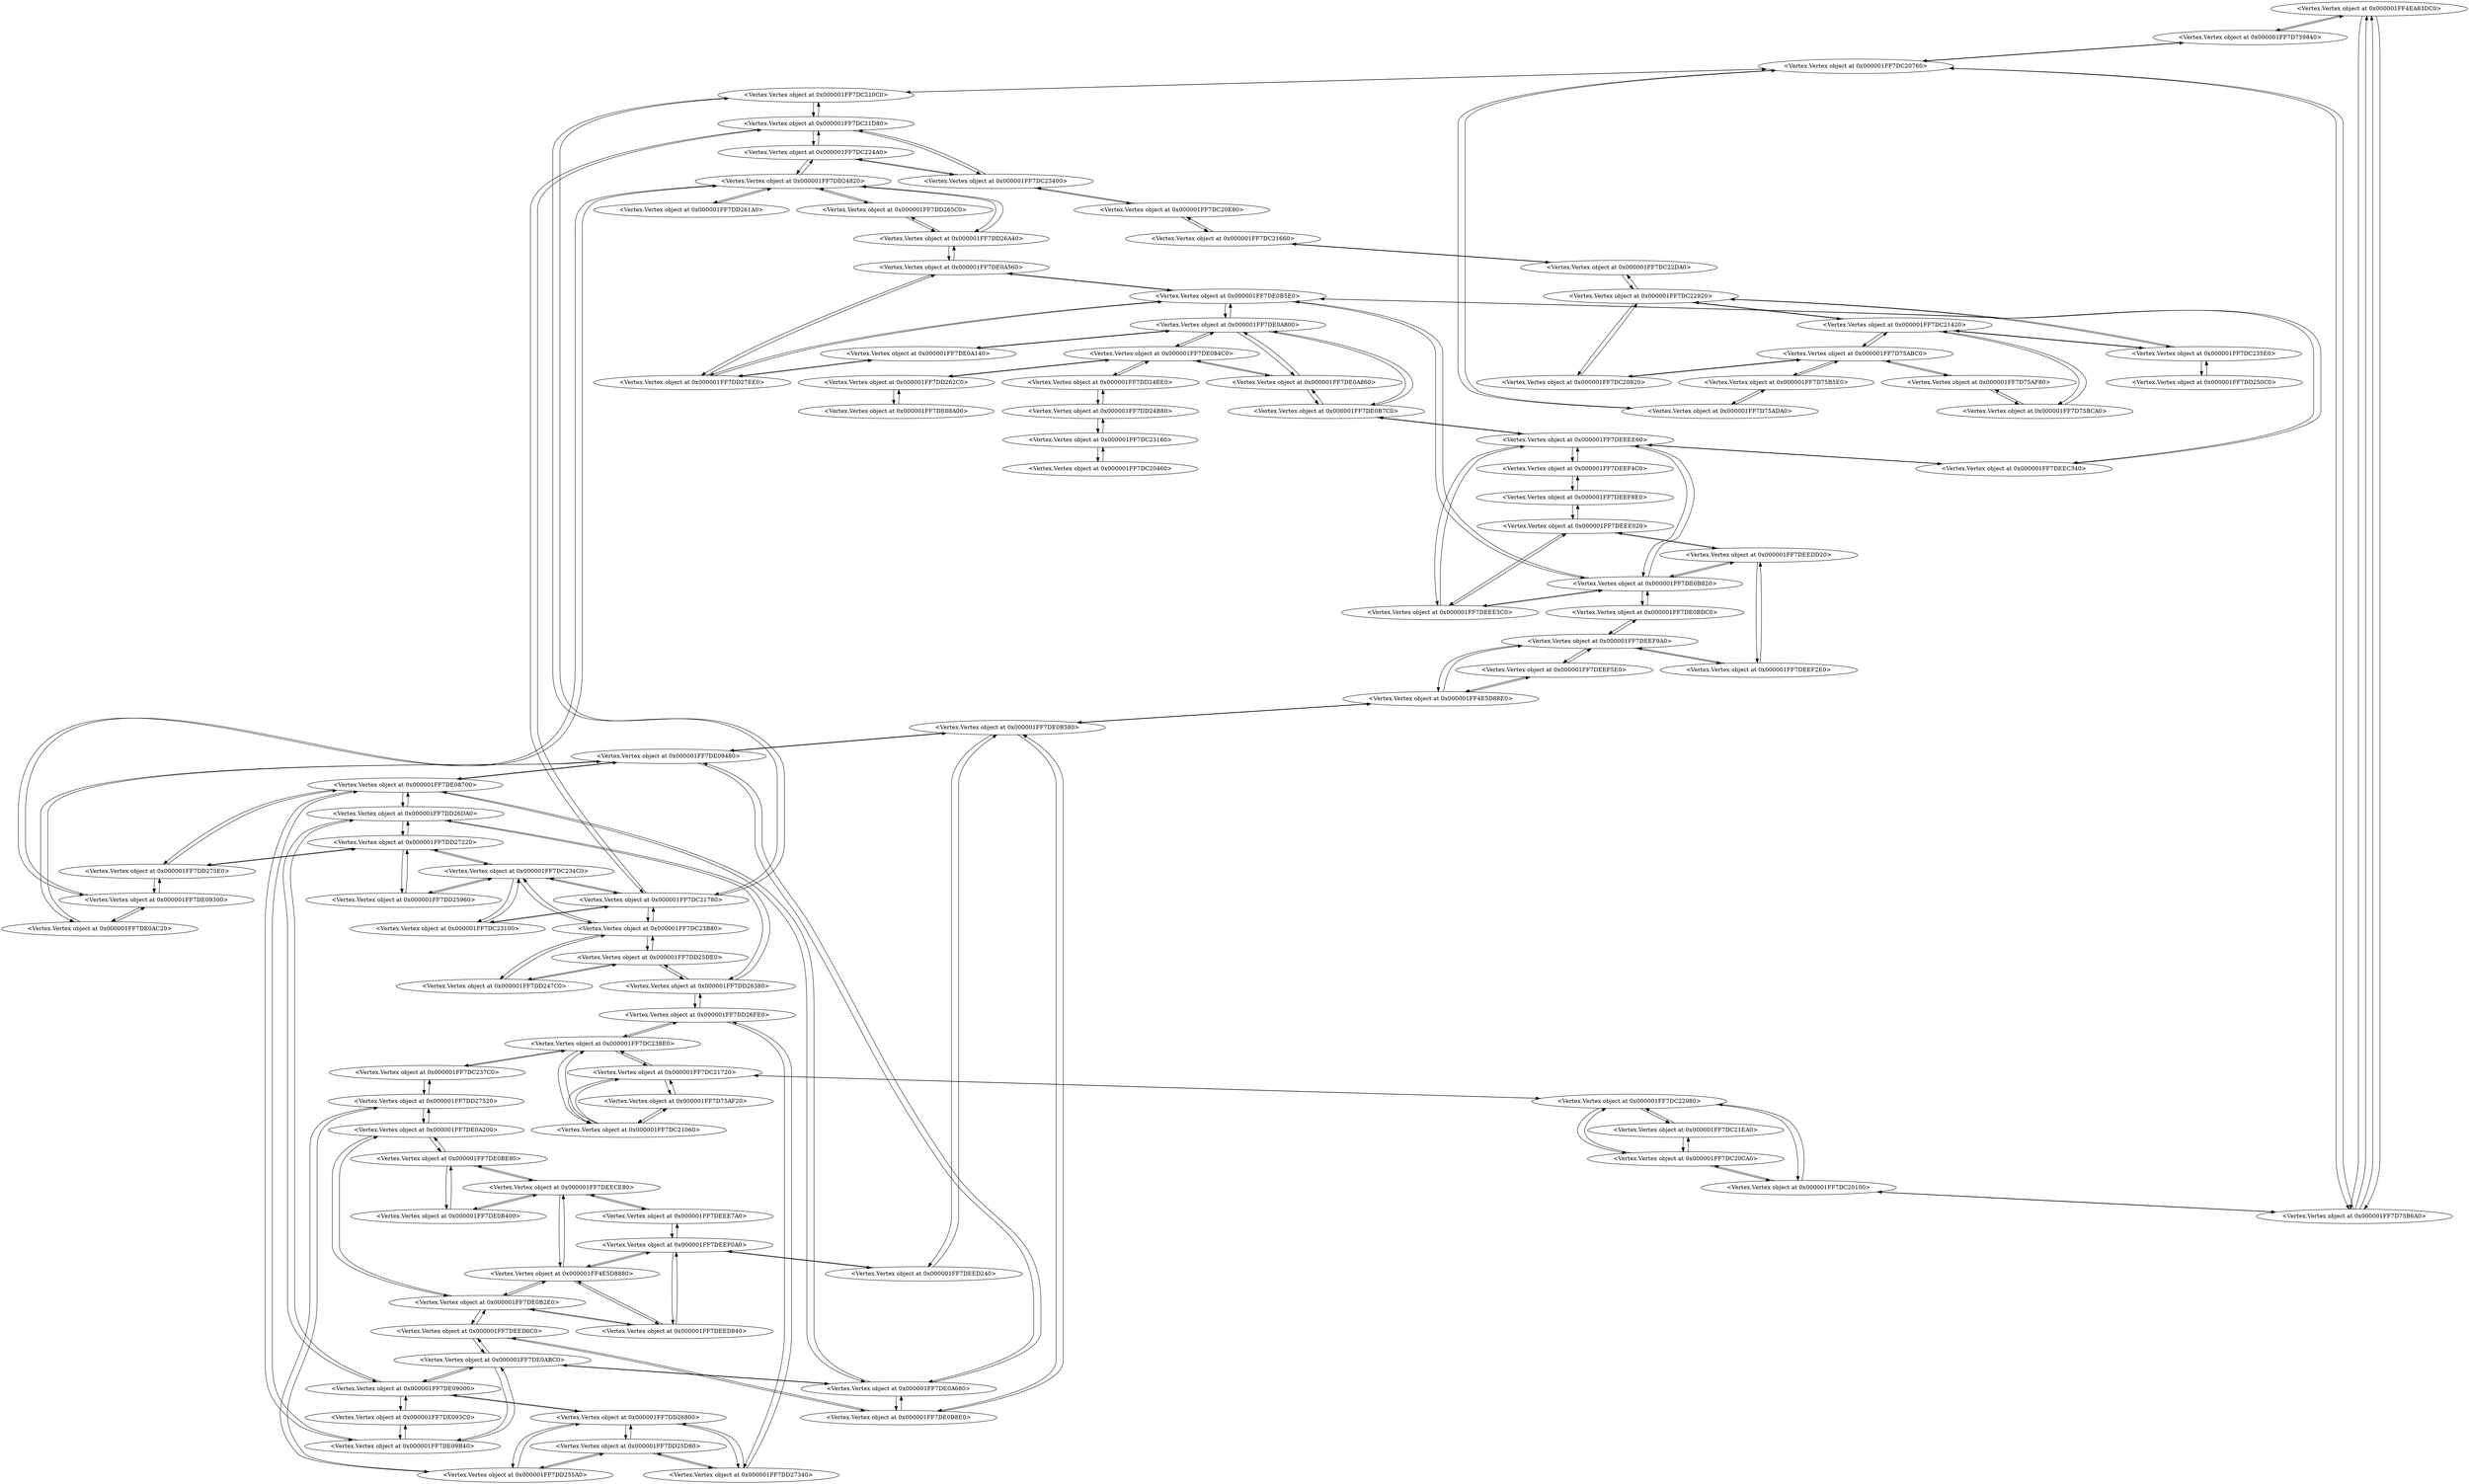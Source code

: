 
    digraph {
    "<Vertex.Vertex object at 0x000001FF4EA83DC0>" -> "<Vertex.Vertex object at 0x000001FF7D759840>"
"<Vertex.Vertex object at 0x000001FF7D75AF80>" -> "<Vertex.Vertex object at 0x000001FF7D75ABC0>"
"<Vertex.Vertex object at 0x000001FF7D75ABC0>" -> "<Vertex.Vertex object at 0x000001FF7D75B5E0>"
"<Vertex.Vertex object at 0x000001FF7D75ADA0>" -> "<Vertex.Vertex object at 0x000001FF7D75B5E0>"
"<Vertex.Vertex object at 0x000001FF7D75B6A0>" -> "<Vertex.Vertex object at 0x000001FF4EA83DC0>"
"<Vertex.Vertex object at 0x000001FF7D75B6A0>" -> "<Vertex.Vertex object at 0x000001FF4EA83DC0>"
"<Vertex.Vertex object at 0x000001FF7DC21420>" -> "<Vertex.Vertex object at 0x000001FF7D75ABC0>"
"<Vertex.Vertex object at 0x000001FF7D759840>" -> "<Vertex.Vertex object at 0x000001FF7DC20760>"
"<Vertex.Vertex object at 0x000001FF7D75AF80>" -> "<Vertex.Vertex object at 0x000001FF7D75BCA0>"
"<Vertex.Vertex object at 0x000001FF7D75ADA0>" -> "<Vertex.Vertex object at 0x000001FF7DC20760>"
"<Vertex.Vertex object at 0x000001FF7DC20820>" -> "<Vertex.Vertex object at 0x000001FF7D75ABC0>"
"<Vertex.Vertex object at 0x000001FF7D75AF20>" -> "<Vertex.Vertex object at 0x000001FF7DC21720>"
"<Vertex.Vertex object at 0x000001FF7D75AF20>" -> "<Vertex.Vertex object at 0x000001FF7DC21060>"
"<Vertex.Vertex object at 0x000001FF7D75B6A0>" -> "<Vertex.Vertex object at 0x000001FF7DC20760>"
"<Vertex.Vertex object at 0x000001FF7DC20100>" -> "<Vertex.Vertex object at 0x000001FF7D75B6A0>"
"<Vertex.Vertex object at 0x000001FF7DC20100>" -> "<Vertex.Vertex object at 0x000001FF7DC20CA0>"
"<Vertex.Vertex object at 0x000001FF7DC210C0>" -> "<Vertex.Vertex object at 0x000001FF7DC20760>"
"<Vertex.Vertex object at 0x000001FF7D75BCA0>" -> "<Vertex.Vertex object at 0x000001FF7DC21420>"
"<Vertex.Vertex object at 0x000001FF7DC20100>" -> "<Vertex.Vertex object at 0x000001FF7DC22980>"
"<Vertex.Vertex object at 0x000001FF7DC20460>" -> "<Vertex.Vertex object at 0x000001FF7DC23160>"
"<Vertex.Vertex object at 0x000001FF7DC22920>" -> "<Vertex.Vertex object at 0x000001FF7DC20820>"
"<Vertex.Vertex object at 0x000001FF7DC22980>" -> "<Vertex.Vertex object at 0x000001FF7DC20CA0>"
"<Vertex.Vertex object at 0x000001FF7DC20CA0>" -> "<Vertex.Vertex object at 0x000001FF7DC21EA0>"
"<Vertex.Vertex object at 0x000001FF7DC20E80>" -> "<Vertex.Vertex object at 0x000001FF7DC21660>"
"<Vertex.Vertex object at 0x000001FF7DC21780>" -> "<Vertex.Vertex object at 0x000001FF7DC210C0>"
"<Vertex.Vertex object at 0x000001FF7DC21720>" -> "<Vertex.Vertex object at 0x000001FF7DC21060>"
"<Vertex.Vertex object at 0x000001FF7DC21D80>" -> "<Vertex.Vertex object at 0x000001FF7DC210C0>"
"<Vertex.Vertex object at 0x000001FF7DC20E80>" -> "<Vertex.Vertex object at 0x000001FF7DC23400>"
"<Vertex.Vertex object at 0x000001FF7DC238E0>" -> "<Vertex.Vertex object at 0x000001FF7DC21060>"
"<Vertex.Vertex object at 0x000001FF7DC21D80>" -> "<Vertex.Vertex object at 0x000001FF7DC21780>"
"<Vertex.Vertex object at 0x000001FF7DC22980>" -> "<Vertex.Vertex object at 0x000001FF7DC21720>"
"<Vertex.Vertex object at 0x000001FF7DC21420>" -> "<Vertex.Vertex object at 0x000001FF7DC22920>"
"<Vertex.Vertex object at 0x000001FF7DC23B80>" -> "<Vertex.Vertex object at 0x000001FF7DC21780>"
"<Vertex.Vertex object at 0x000001FF7DC21420>" -> "<Vertex.Vertex object at 0x000001FF7DC235E0>"
"<Vertex.Vertex object at 0x000001FF7DC21780>" -> "<Vertex.Vertex object at 0x000001FF7DC234C0>"
"<Vertex.Vertex object at 0x000001FF7DC21D80>" -> "<Vertex.Vertex object at 0x000001FF7DC224A0>"
"<Vertex.Vertex object at 0x000001FF7DC22DA0>" -> "<Vertex.Vertex object at 0x000001FF7DC21660>"
"<Vertex.Vertex object at 0x000001FF7DC21720>" -> "<Vertex.Vertex object at 0x000001FF7DC238E0>"
"<Vertex.Vertex object at 0x000001FF7DC23100>" -> "<Vertex.Vertex object at 0x000001FF7DC21780>"
"<Vertex.Vertex object at 0x000001FF7DC22980>" -> "<Vertex.Vertex object at 0x000001FF7DC21EA0>"
"<Vertex.Vertex object at 0x000001FF7DC21D80>" -> "<Vertex.Vertex object at 0x000001FF7DC23400>"
"<Vertex.Vertex object at 0x000001FF7DC23400>" -> "<Vertex.Vertex object at 0x000001FF7DC224A0>"
"<Vertex.Vertex object at 0x000001FF7DC22DA0>" -> "<Vertex.Vertex object at 0x000001FF7DC22920>"
"<Vertex.Vertex object at 0x000001FF7DC224A0>" -> "<Vertex.Vertex object at 0x000001FF7DD24820>"
"<Vertex.Vertex object at 0x000001FF7DC22920>" -> "<Vertex.Vertex object at 0x000001FF7DC235E0>"
"<Vertex.Vertex object at 0x000001FF7DC23100>" -> "<Vertex.Vertex object at 0x000001FF7DC234C0>"
"<Vertex.Vertex object at 0x000001FF7DC23B80>" -> "<Vertex.Vertex object at 0x000001FF7DC234C0>"
"<Vertex.Vertex object at 0x000001FF7DD24B80>" -> "<Vertex.Vertex object at 0x000001FF7DC23160>"
"<Vertex.Vertex object at 0x000001FF7DD250C0>" -> "<Vertex.Vertex object at 0x000001FF7DC235E0>"
"<Vertex.Vertex object at 0x000001FF7DC237C0>" -> "<Vertex.Vertex object at 0x000001FF7DC238E0>"
"<Vertex.Vertex object at 0x000001FF7DC234C0>" -> "<Vertex.Vertex object at 0x000001FF7DD25960>"
"<Vertex.Vertex object at 0x000001FF7DD27220>" -> "<Vertex.Vertex object at 0x000001FF7DC234C0>"
"<Vertex.Vertex object at 0x000001FF7DC23B80>" -> "<Vertex.Vertex object at 0x000001FF7DD247C0>"
"<Vertex.Vertex object at 0x000001FF7DD27520>" -> "<Vertex.Vertex object at 0x000001FF7DC237C0>"
"<Vertex.Vertex object at 0x000001FF7DD26FE0>" -> "<Vertex.Vertex object at 0x000001FF7DC238E0>"
"<Vertex.Vertex object at 0x000001FF7DC23B80>" -> "<Vertex.Vertex object at 0x000001FF7DD25DE0>"
"<Vertex.Vertex object at 0x000001FF7DD24B80>" -> "<Vertex.Vertex object at 0x000001FF7DD24EE0>"
"<Vertex.Vertex object at 0x000001FF7DD247C0>" -> "<Vertex.Vertex object at 0x000001FF7DD25DE0>"
"<Vertex.Vertex object at 0x000001FF7DD261A0>" -> "<Vertex.Vertex object at 0x000001FF7DD24820>"
"<Vertex.Vertex object at 0x000001FF7DD24820>" -> "<Vertex.Vertex object at 0x000001FF7DD26A40>"
"<Vertex.Vertex object at 0x000001FF7DE09300>" -> "<Vertex.Vertex object at 0x000001FF7DD24820>"
"<Vertex.Vertex object at 0x000001FF7DD24820>" -> "<Vertex.Vertex object at 0x000001FF7DD265C0>"
"<Vertex.Vertex object at 0x000001FF7DE084C0>" -> "<Vertex.Vertex object at 0x000001FF7DD24EE0>"
"<Vertex.Vertex object at 0x000001FF7DD25D80>" -> "<Vertex.Vertex object at 0x000001FF7DD255A0>"
"<Vertex.Vertex object at 0x000001FF7DD27520>" -> "<Vertex.Vertex object at 0x000001FF7DD255A0>"
"<Vertex.Vertex object at 0x000001FF7DD26800>" -> "<Vertex.Vertex object at 0x000001FF7DD255A0>"
"<Vertex.Vertex object at 0x000001FF7DD27220>" -> "<Vertex.Vertex object at 0x000001FF7DD25960>"
"<Vertex.Vertex object at 0x000001FF7DD26380>" -> "<Vertex.Vertex object at 0x000001FF7DD25DE0>"
"<Vertex.Vertex object at 0x000001FF7DD25D80>" -> "<Vertex.Vertex object at 0x000001FF7DD26800>"
"<Vertex.Vertex object at 0x000001FF7DD25D80>" -> "<Vertex.Vertex object at 0x000001FF7DD27340>"
"<Vertex.Vertex object at 0x000001FF7DD26A40>" -> "<Vertex.Vertex object at 0x000001FF7DD265C0>"
"<Vertex.Vertex object at 0x000001FF7DD26380>" -> "<Vertex.Vertex object at 0x000001FF7DD26DA0>"
"<Vertex.Vertex object at 0x000001FF7DD26380>" -> "<Vertex.Vertex object at 0x000001FF7DD26FE0>"
"<Vertex.Vertex object at 0x000001FF7DE08A00>" -> "<Vertex.Vertex object at 0x000001FF7DD262C0>"
"<Vertex.Vertex object at 0x000001FF7DE084C0>" -> "<Vertex.Vertex object at 0x000001FF7DD262C0>"
"<Vertex.Vertex object at 0x000001FF7DD26800>" -> "<Vertex.Vertex object at 0x000001FF7DD27340>"
"<Vertex.Vertex object at 0x000001FF7DE0A800>" -> "<Vertex.Vertex object at 0x000001FF7DE0A140>"
"<Vertex.Vertex object at 0x000001FF7DD26800>" -> "<Vertex.Vertex object at 0x000001FF7DE09000>"
"<Vertex.Vertex object at 0x000001FF7DD26DA0>" -> "<Vertex.Vertex object at 0x000001FF7DD27220>"
"<Vertex.Vertex object at 0x000001FF7DE09000>" -> "<Vertex.Vertex object at 0x000001FF7DD26DA0>"
"<Vertex.Vertex object at 0x000001FF7DD26A40>" -> "<Vertex.Vertex object at 0x000001FF7DE0A560>"
"<Vertex.Vertex object at 0x000001FF7DD27340>" -> "<Vertex.Vertex object at 0x000001FF7DD26FE0>"
"<Vertex.Vertex object at 0x000001FF7DD27220>" -> "<Vertex.Vertex object at 0x000001FF7DD275E0>"
"<Vertex.Vertex object at 0x000001FF7DE08700>" -> "<Vertex.Vertex object at 0x000001FF7DD26DA0>"
"<Vertex.Vertex object at 0x000001FF7DE08700>" -> "<Vertex.Vertex object at 0x000001FF7DD275E0>"
"<Vertex.Vertex object at 0x000001FF7DE09300>" -> "<Vertex.Vertex object at 0x000001FF7DD275E0>"
"<Vertex.Vertex object at 0x000001FF7DE0A200>" -> "<Vertex.Vertex object at 0x000001FF7DD27520>"
"<Vertex.Vertex object at 0x000001FF7DE0A140>" -> "<Vertex.Vertex object at 0x000001FF7DD27EE0>"
"<Vertex.Vertex object at 0x000001FF7DE0A560>" -> "<Vertex.Vertex object at 0x000001FF7DD27EE0>"
"<Vertex.Vertex object at 0x000001FF7DE08700>" -> "<Vertex.Vertex object at 0x000001FF7DE09480>"
"<Vertex.Vertex object at 0x000001FF7DE08700>" -> "<Vertex.Vertex object at 0x000001FF7DE09B40>"
"<Vertex.Vertex object at 0x000001FF7DE0B5E0>" -> "<Vertex.Vertex object at 0x000001FF7DD27EE0>"
"<Vertex.Vertex object at 0x000001FF7DE084C0>" -> "<Vertex.Vertex object at 0x000001FF7DE0A860>"
"<Vertex.Vertex object at 0x000001FF7DE09000>" -> "<Vertex.Vertex object at 0x000001FF7DE093C0>"
"<Vertex.Vertex object at 0x000001FF7DE0A800>" -> "<Vertex.Vertex object at 0x000001FF7DE084C0>"
"<Vertex.Vertex object at 0x000001FF7DE09000>" -> "<Vertex.Vertex object at 0x000001FF7DE0ABC0>"
"<Vertex.Vertex object at 0x000001FF7DE09B40>" -> "<Vertex.Vertex object at 0x000001FF7DE093C0>"
"<Vertex.Vertex object at 0x000001FF7DE08700>" -> "<Vertex.Vertex object at 0x000001FF7DE0A680>"
"<Vertex.Vertex object at 0x000001FF7DE0A680>" -> "<Vertex.Vertex object at 0x000001FF7DE09480>"
"<Vertex.Vertex object at 0x000001FF7DE09480>" -> "<Vertex.Vertex object at 0x000001FF7DE0AC20>"
"<Vertex.Vertex object at 0x000001FF7DE09300>" -> "<Vertex.Vertex object at 0x000001FF7DE0AC20>"
"<Vertex.Vertex object at 0x000001FF7DE0B580>" -> "<Vertex.Vertex object at 0x000001FF7DE09480>"
"<Vertex.Vertex object at 0x000001FF7DE09B40>" -> "<Vertex.Vertex object at 0x000001FF7DE0ABC0>"
"<Vertex.Vertex object at 0x000001FF7DE0A200>" -> "<Vertex.Vertex object at 0x000001FF7DE0B2E0>"
"<Vertex.Vertex object at 0x000001FF7DE0BE80>" -> "<Vertex.Vertex object at 0x000001FF7DE0A200>"
"<Vertex.Vertex object at 0x000001FF7DE0A800>" -> "<Vertex.Vertex object at 0x000001FF7DE0A860>"
"<Vertex.Vertex object at 0x000001FF7DE0A680>" -> "<Vertex.Vertex object at 0x000001FF7DE0ABC0>"
"<Vertex.Vertex object at 0x000001FF7DE0A560>" -> "<Vertex.Vertex object at 0x000001FF7DE0B5E0>"
"<Vertex.Vertex object at 0x000001FF7DE0A800>" -> "<Vertex.Vertex object at 0x000001FF7DE0B7C0>"
"<Vertex.Vertex object at 0x000001FF7DE0A800>" -> "<Vertex.Vertex object at 0x000001FF7DE0B5E0>"
"<Vertex.Vertex object at 0x000001FF7DE0A680>" -> "<Vertex.Vertex object at 0x000001FF7DE0B8E0>"
"<Vertex.Vertex object at 0x000001FF7DE0B7C0>" -> "<Vertex.Vertex object at 0x000001FF7DE0A860>"
"<Vertex.Vertex object at 0x000001FF7DEED6C0>" -> "<Vertex.Vertex object at 0x000001FF7DE0ABC0>"
"<Vertex.Vertex object at 0x000001FF7DEED6C0>" -> "<Vertex.Vertex object at 0x000001FF7DE0B2E0>"
"<Vertex.Vertex object at 0x000001FF7DE0B400>" -> "<Vertex.Vertex object at 0x000001FF7DE0BE80>"
"<Vertex.Vertex object at 0x000001FF7DE0B580>" -> "<Vertex.Vertex object at 0x000001FF7DE0B8E0>"
"<Vertex.Vertex object at 0x000001FF7DE0B820>" -> "<Vertex.Vertex object at 0x000001FF7DE0B5E0>"
"<Vertex.Vertex object at 0x000001FF4E5D8880>" -> "<Vertex.Vertex object at 0x000001FF7DE0B2E0>"
"<Vertex.Vertex object at 0x000001FF7DEED840>" -> "<Vertex.Vertex object at 0x000001FF7DE0B2E0>"
"<Vertex.Vertex object at 0x000001FF7DEEC340>" -> "<Vertex.Vertex object at 0x000001FF7DE0B5E0>"
"<Vertex.Vertex object at 0x000001FF7DE0B820>" -> "<Vertex.Vertex object at 0x000001FF7DE0BDC0>"
"<Vertex.Vertex object at 0x000001FF7DE0B400>" -> "<Vertex.Vertex object at 0x000001FF7DEECE80>"
"<Vertex.Vertex object at 0x000001FF7DE0B820>" -> "<Vertex.Vertex object at 0x000001FF7DEEEE60>"
"<Vertex.Vertex object at 0x000001FF7DE0B580>" -> "<Vertex.Vertex object at 0x000001FF4E5D88E0>"
"<Vertex.Vertex object at 0x000001FF7DEEDD20>" -> "<Vertex.Vertex object at 0x000001FF7DE0B820>"
"<Vertex.Vertex object at 0x000001FF7DE0B820>" -> "<Vertex.Vertex object at 0x000001FF7DEEE5C0>"
"<Vertex.Vertex object at 0x000001FF7DEED6C0>" -> "<Vertex.Vertex object at 0x000001FF7DE0B8E0>"
"<Vertex.Vertex object at 0x000001FF7DE0B7C0>" -> "<Vertex.Vertex object at 0x000001FF7DEEEE60>"
"<Vertex.Vertex object at 0x000001FF7DE0BE80>" -> "<Vertex.Vertex object at 0x000001FF7DEECE80>"
"<Vertex.Vertex object at 0x000001FF7DEEF9A0>" -> "<Vertex.Vertex object at 0x000001FF7DE0BDC0>"
"<Vertex.Vertex object at 0x000001FF7DEEC340>" -> "<Vertex.Vertex object at 0x000001FF7DEEEE60>"
"<Vertex.Vertex object at 0x000001FF7DE0B580>" -> "<Vertex.Vertex object at 0x000001FF7DEED240>"
"<Vertex.Vertex object at 0x000001FF7DEECE80>" -> "<Vertex.Vertex object at 0x000001FF4E5D8880>"
"<Vertex.Vertex object at 0x000001FF7DEEF0A0>" -> "<Vertex.Vertex object at 0x000001FF7DEED240>"
"<Vertex.Vertex object at 0x000001FF7DEECE80>" -> "<Vertex.Vertex object at 0x000001FF7DEEE7A0>"
"<Vertex.Vertex object at 0x000001FF4E5D8880>" -> "<Vertex.Vertex object at 0x000001FF7DEED840>"
"<Vertex.Vertex object at 0x000001FF7DEEDD20>" -> "<Vertex.Vertex object at 0x000001FF7DEEE020>"
"<Vertex.Vertex object at 0x000001FF7DEEF0A0>" -> "<Vertex.Vertex object at 0x000001FF7DEED840>"
"<Vertex.Vertex object at 0x000001FF7DEEE020>" -> "<Vertex.Vertex object at 0x000001FF7DEEE5C0>"
"<Vertex.Vertex object at 0x000001FF7DEEDD20>" -> "<Vertex.Vertex object at 0x000001FF7DEEF2E0>"
"<Vertex.Vertex object at 0x000001FF4E5D88E0>" -> "<Vertex.Vertex object at 0x000001FF7DEEF5E0>"
"<Vertex.Vertex object at 0x000001FF4E5D8880>" -> "<Vertex.Vertex object at 0x000001FF7DEEF0A0>"
"<Vertex.Vertex object at 0x000001FF7DEEE020>" -> "<Vertex.Vertex object at 0x000001FF7DEEF8E0>"
"<Vertex.Vertex object at 0x000001FF7DEEF9A0>" -> "<Vertex.Vertex object at 0x000001FF4E5D88E0>"
"<Vertex.Vertex object at 0x000001FF7DEEE5C0>" -> "<Vertex.Vertex object at 0x000001FF7DEEEE60>"
"<Vertex.Vertex object at 0x000001FF7DEEE7A0>" -> "<Vertex.Vertex object at 0x000001FF7DEEF0A0>"
"<Vertex.Vertex object at 0x000001FF7DEEF4C0>" -> "<Vertex.Vertex object at 0x000001FF7DEEEE60>"
"<Vertex.Vertex object at 0x000001FF7DEEF9A0>" -> "<Vertex.Vertex object at 0x000001FF7DEEF2E0>"
"<Vertex.Vertex object at 0x000001FF7DEEF4C0>" -> "<Vertex.Vertex object at 0x000001FF7DEEF8E0>"
"<Vertex.Vertex object at 0x000001FF7DEEF9A0>" -> "<Vertex.Vertex object at 0x000001FF7DEEF5E0>""<Vertex.Vertex object at 0x000001FF7D759840>" -> "<Vertex.Vertex object at 0x000001FF4EA83DC0>"
"<Vertex.Vertex object at 0x000001FF7D75ABC0>" -> "<Vertex.Vertex object at 0x000001FF7D75AF80>"
"<Vertex.Vertex object at 0x000001FF7D75B5E0>" -> "<Vertex.Vertex object at 0x000001FF7D75ABC0>"
"<Vertex.Vertex object at 0x000001FF7D75B5E0>" -> "<Vertex.Vertex object at 0x000001FF7D75ADA0>"
"<Vertex.Vertex object at 0x000001FF4EA83DC0>" -> "<Vertex.Vertex object at 0x000001FF7D75B6A0>"
"<Vertex.Vertex object at 0x000001FF4EA83DC0>" -> "<Vertex.Vertex object at 0x000001FF7D75B6A0>"
"<Vertex.Vertex object at 0x000001FF7D75ABC0>" -> "<Vertex.Vertex object at 0x000001FF7DC21420>"
"<Vertex.Vertex object at 0x000001FF7DC20760>" -> "<Vertex.Vertex object at 0x000001FF7D759840>"
"<Vertex.Vertex object at 0x000001FF7D75BCA0>" -> "<Vertex.Vertex object at 0x000001FF7D75AF80>"
"<Vertex.Vertex object at 0x000001FF7DC20760>" -> "<Vertex.Vertex object at 0x000001FF7D75ADA0>"
"<Vertex.Vertex object at 0x000001FF7D75ABC0>" -> "<Vertex.Vertex object at 0x000001FF7DC20820>"
"<Vertex.Vertex object at 0x000001FF7DC21720>" -> "<Vertex.Vertex object at 0x000001FF7D75AF20>"
"<Vertex.Vertex object at 0x000001FF7DC21060>" -> "<Vertex.Vertex object at 0x000001FF7D75AF20>"
"<Vertex.Vertex object at 0x000001FF7DC20760>" -> "<Vertex.Vertex object at 0x000001FF7D75B6A0>"
"<Vertex.Vertex object at 0x000001FF7D75B6A0>" -> "<Vertex.Vertex object at 0x000001FF7DC20100>"
"<Vertex.Vertex object at 0x000001FF7DC20CA0>" -> "<Vertex.Vertex object at 0x000001FF7DC20100>"
"<Vertex.Vertex object at 0x000001FF7DC20760>" -> "<Vertex.Vertex object at 0x000001FF7DC210C0>"
"<Vertex.Vertex object at 0x000001FF7DC21420>" -> "<Vertex.Vertex object at 0x000001FF7D75BCA0>"
"<Vertex.Vertex object at 0x000001FF7DC22980>" -> "<Vertex.Vertex object at 0x000001FF7DC20100>"
"<Vertex.Vertex object at 0x000001FF7DC23160>" -> "<Vertex.Vertex object at 0x000001FF7DC20460>"
"<Vertex.Vertex object at 0x000001FF7DC20820>" -> "<Vertex.Vertex object at 0x000001FF7DC22920>"
"<Vertex.Vertex object at 0x000001FF7DC20CA0>" -> "<Vertex.Vertex object at 0x000001FF7DC22980>"
"<Vertex.Vertex object at 0x000001FF7DC21EA0>" -> "<Vertex.Vertex object at 0x000001FF7DC20CA0>"
"<Vertex.Vertex object at 0x000001FF7DC21660>" -> "<Vertex.Vertex object at 0x000001FF7DC20E80>"
"<Vertex.Vertex object at 0x000001FF7DC210C0>" -> "<Vertex.Vertex object at 0x000001FF7DC21780>"
"<Vertex.Vertex object at 0x000001FF7DC21060>" -> "<Vertex.Vertex object at 0x000001FF7DC21720>"
"<Vertex.Vertex object at 0x000001FF7DC210C0>" -> "<Vertex.Vertex object at 0x000001FF7DC21D80>"
"<Vertex.Vertex object at 0x000001FF7DC23400>" -> "<Vertex.Vertex object at 0x000001FF7DC20E80>"
"<Vertex.Vertex object at 0x000001FF7DC21060>" -> "<Vertex.Vertex object at 0x000001FF7DC238E0>"
"<Vertex.Vertex object at 0x000001FF7DC21780>" -> "<Vertex.Vertex object at 0x000001FF7DC21D80>"
"<Vertex.Vertex object at 0x000001FF7DC21720>" -> "<Vertex.Vertex object at 0x000001FF7DC22980>"
"<Vertex.Vertex object at 0x000001FF7DC22920>" -> "<Vertex.Vertex object at 0x000001FF7DC21420>"
"<Vertex.Vertex object at 0x000001FF7DC21780>" -> "<Vertex.Vertex object at 0x000001FF7DC23B80>"
"<Vertex.Vertex object at 0x000001FF7DC235E0>" -> "<Vertex.Vertex object at 0x000001FF7DC21420>"
"<Vertex.Vertex object at 0x000001FF7DC234C0>" -> "<Vertex.Vertex object at 0x000001FF7DC21780>"
"<Vertex.Vertex object at 0x000001FF7DC224A0>" -> "<Vertex.Vertex object at 0x000001FF7DC21D80>"
"<Vertex.Vertex object at 0x000001FF7DC21660>" -> "<Vertex.Vertex object at 0x000001FF7DC22DA0>"
"<Vertex.Vertex object at 0x000001FF7DC238E0>" -> "<Vertex.Vertex object at 0x000001FF7DC21720>"
"<Vertex.Vertex object at 0x000001FF7DC21780>" -> "<Vertex.Vertex object at 0x000001FF7DC23100>"
"<Vertex.Vertex object at 0x000001FF7DC21EA0>" -> "<Vertex.Vertex object at 0x000001FF7DC22980>"
"<Vertex.Vertex object at 0x000001FF7DC23400>" -> "<Vertex.Vertex object at 0x000001FF7DC21D80>"
"<Vertex.Vertex object at 0x000001FF7DC224A0>" -> "<Vertex.Vertex object at 0x000001FF7DC23400>"
"<Vertex.Vertex object at 0x000001FF7DC22920>" -> "<Vertex.Vertex object at 0x000001FF7DC22DA0>"
"<Vertex.Vertex object at 0x000001FF7DD24820>" -> "<Vertex.Vertex object at 0x000001FF7DC224A0>"
"<Vertex.Vertex object at 0x000001FF7DC235E0>" -> "<Vertex.Vertex object at 0x000001FF7DC22920>"
"<Vertex.Vertex object at 0x000001FF7DC234C0>" -> "<Vertex.Vertex object at 0x000001FF7DC23100>"
"<Vertex.Vertex object at 0x000001FF7DC234C0>" -> "<Vertex.Vertex object at 0x000001FF7DC23B80>"
"<Vertex.Vertex object at 0x000001FF7DC23160>" -> "<Vertex.Vertex object at 0x000001FF7DD24B80>"
"<Vertex.Vertex object at 0x000001FF7DC235E0>" -> "<Vertex.Vertex object at 0x000001FF7DD250C0>"
"<Vertex.Vertex object at 0x000001FF7DC238E0>" -> "<Vertex.Vertex object at 0x000001FF7DC237C0>"
"<Vertex.Vertex object at 0x000001FF7DD25960>" -> "<Vertex.Vertex object at 0x000001FF7DC234C0>"
"<Vertex.Vertex object at 0x000001FF7DC234C0>" -> "<Vertex.Vertex object at 0x000001FF7DD27220>"
"<Vertex.Vertex object at 0x000001FF7DD247C0>" -> "<Vertex.Vertex object at 0x000001FF7DC23B80>"
"<Vertex.Vertex object at 0x000001FF7DC237C0>" -> "<Vertex.Vertex object at 0x000001FF7DD27520>"
"<Vertex.Vertex object at 0x000001FF7DC238E0>" -> "<Vertex.Vertex object at 0x000001FF7DD26FE0>"
"<Vertex.Vertex object at 0x000001FF7DD25DE0>" -> "<Vertex.Vertex object at 0x000001FF7DC23B80>"
"<Vertex.Vertex object at 0x000001FF7DD24EE0>" -> "<Vertex.Vertex object at 0x000001FF7DD24B80>"
"<Vertex.Vertex object at 0x000001FF7DD25DE0>" -> "<Vertex.Vertex object at 0x000001FF7DD247C0>"
"<Vertex.Vertex object at 0x000001FF7DD24820>" -> "<Vertex.Vertex object at 0x000001FF7DD261A0>"
"<Vertex.Vertex object at 0x000001FF7DD26A40>" -> "<Vertex.Vertex object at 0x000001FF7DD24820>"
"<Vertex.Vertex object at 0x000001FF7DD24820>" -> "<Vertex.Vertex object at 0x000001FF7DE09300>"
"<Vertex.Vertex object at 0x000001FF7DD265C0>" -> "<Vertex.Vertex object at 0x000001FF7DD24820>"
"<Vertex.Vertex object at 0x000001FF7DD24EE0>" -> "<Vertex.Vertex object at 0x000001FF7DE084C0>"
"<Vertex.Vertex object at 0x000001FF7DD255A0>" -> "<Vertex.Vertex object at 0x000001FF7DD25D80>"
"<Vertex.Vertex object at 0x000001FF7DD255A0>" -> "<Vertex.Vertex object at 0x000001FF7DD27520>"
"<Vertex.Vertex object at 0x000001FF7DD255A0>" -> "<Vertex.Vertex object at 0x000001FF7DD26800>"
"<Vertex.Vertex object at 0x000001FF7DD25960>" -> "<Vertex.Vertex object at 0x000001FF7DD27220>"
"<Vertex.Vertex object at 0x000001FF7DD25DE0>" -> "<Vertex.Vertex object at 0x000001FF7DD26380>"
"<Vertex.Vertex object at 0x000001FF7DD26800>" -> "<Vertex.Vertex object at 0x000001FF7DD25D80>"
"<Vertex.Vertex object at 0x000001FF7DD27340>" -> "<Vertex.Vertex object at 0x000001FF7DD25D80>"
"<Vertex.Vertex object at 0x000001FF7DD265C0>" -> "<Vertex.Vertex object at 0x000001FF7DD26A40>"
"<Vertex.Vertex object at 0x000001FF7DD26DA0>" -> "<Vertex.Vertex object at 0x000001FF7DD26380>"
"<Vertex.Vertex object at 0x000001FF7DD26FE0>" -> "<Vertex.Vertex object at 0x000001FF7DD26380>"
"<Vertex.Vertex object at 0x000001FF7DD262C0>" -> "<Vertex.Vertex object at 0x000001FF7DE08A00>"
"<Vertex.Vertex object at 0x000001FF7DD262C0>" -> "<Vertex.Vertex object at 0x000001FF7DE084C0>"
"<Vertex.Vertex object at 0x000001FF7DD27340>" -> "<Vertex.Vertex object at 0x000001FF7DD26800>"
"<Vertex.Vertex object at 0x000001FF7DE0A140>" -> "<Vertex.Vertex object at 0x000001FF7DE0A800>"
"<Vertex.Vertex object at 0x000001FF7DE09000>" -> "<Vertex.Vertex object at 0x000001FF7DD26800>"
"<Vertex.Vertex object at 0x000001FF7DD27220>" -> "<Vertex.Vertex object at 0x000001FF7DD26DA0>"
"<Vertex.Vertex object at 0x000001FF7DD26DA0>" -> "<Vertex.Vertex object at 0x000001FF7DE09000>"
"<Vertex.Vertex object at 0x000001FF7DE0A560>" -> "<Vertex.Vertex object at 0x000001FF7DD26A40>"
"<Vertex.Vertex object at 0x000001FF7DD26FE0>" -> "<Vertex.Vertex object at 0x000001FF7DD27340>"
"<Vertex.Vertex object at 0x000001FF7DD275E0>" -> "<Vertex.Vertex object at 0x000001FF7DD27220>"
"<Vertex.Vertex object at 0x000001FF7DD26DA0>" -> "<Vertex.Vertex object at 0x000001FF7DE08700>"
"<Vertex.Vertex object at 0x000001FF7DD275E0>" -> "<Vertex.Vertex object at 0x000001FF7DE08700>"
"<Vertex.Vertex object at 0x000001FF7DD275E0>" -> "<Vertex.Vertex object at 0x000001FF7DE09300>"
"<Vertex.Vertex object at 0x000001FF7DD27520>" -> "<Vertex.Vertex object at 0x000001FF7DE0A200>"
"<Vertex.Vertex object at 0x000001FF7DD27EE0>" -> "<Vertex.Vertex object at 0x000001FF7DE0A140>"
"<Vertex.Vertex object at 0x000001FF7DD27EE0>" -> "<Vertex.Vertex object at 0x000001FF7DE0A560>"
"<Vertex.Vertex object at 0x000001FF7DE09480>" -> "<Vertex.Vertex object at 0x000001FF7DE08700>"
"<Vertex.Vertex object at 0x000001FF7DE09B40>" -> "<Vertex.Vertex object at 0x000001FF7DE08700>"
"<Vertex.Vertex object at 0x000001FF7DD27EE0>" -> "<Vertex.Vertex object at 0x000001FF7DE0B5E0>"
"<Vertex.Vertex object at 0x000001FF7DE0A860>" -> "<Vertex.Vertex object at 0x000001FF7DE084C0>"
"<Vertex.Vertex object at 0x000001FF7DE093C0>" -> "<Vertex.Vertex object at 0x000001FF7DE09000>"
"<Vertex.Vertex object at 0x000001FF7DE084C0>" -> "<Vertex.Vertex object at 0x000001FF7DE0A800>"
"<Vertex.Vertex object at 0x000001FF7DE0ABC0>" -> "<Vertex.Vertex object at 0x000001FF7DE09000>"
"<Vertex.Vertex object at 0x000001FF7DE093C0>" -> "<Vertex.Vertex object at 0x000001FF7DE09B40>"
"<Vertex.Vertex object at 0x000001FF7DE0A680>" -> "<Vertex.Vertex object at 0x000001FF7DE08700>"
"<Vertex.Vertex object at 0x000001FF7DE09480>" -> "<Vertex.Vertex object at 0x000001FF7DE0A680>"
"<Vertex.Vertex object at 0x000001FF7DE0AC20>" -> "<Vertex.Vertex object at 0x000001FF7DE09480>"
"<Vertex.Vertex object at 0x000001FF7DE0AC20>" -> "<Vertex.Vertex object at 0x000001FF7DE09300>"
"<Vertex.Vertex object at 0x000001FF7DE09480>" -> "<Vertex.Vertex object at 0x000001FF7DE0B580>"
"<Vertex.Vertex object at 0x000001FF7DE0ABC0>" -> "<Vertex.Vertex object at 0x000001FF7DE09B40>"
"<Vertex.Vertex object at 0x000001FF7DE0B2E0>" -> "<Vertex.Vertex object at 0x000001FF7DE0A200>"
"<Vertex.Vertex object at 0x000001FF7DE0A200>" -> "<Vertex.Vertex object at 0x000001FF7DE0BE80>"
"<Vertex.Vertex object at 0x000001FF7DE0A860>" -> "<Vertex.Vertex object at 0x000001FF7DE0A800>"
"<Vertex.Vertex object at 0x000001FF7DE0ABC0>" -> "<Vertex.Vertex object at 0x000001FF7DE0A680>"
"<Vertex.Vertex object at 0x000001FF7DE0B5E0>" -> "<Vertex.Vertex object at 0x000001FF7DE0A560>"
"<Vertex.Vertex object at 0x000001FF7DE0B7C0>" -> "<Vertex.Vertex object at 0x000001FF7DE0A800>"
"<Vertex.Vertex object at 0x000001FF7DE0B5E0>" -> "<Vertex.Vertex object at 0x000001FF7DE0A800>"
"<Vertex.Vertex object at 0x000001FF7DE0B8E0>" -> "<Vertex.Vertex object at 0x000001FF7DE0A680>"
"<Vertex.Vertex object at 0x000001FF7DE0A860>" -> "<Vertex.Vertex object at 0x000001FF7DE0B7C0>"
"<Vertex.Vertex object at 0x000001FF7DE0ABC0>" -> "<Vertex.Vertex object at 0x000001FF7DEED6C0>"
"<Vertex.Vertex object at 0x000001FF7DE0B2E0>" -> "<Vertex.Vertex object at 0x000001FF7DEED6C0>"
"<Vertex.Vertex object at 0x000001FF7DE0BE80>" -> "<Vertex.Vertex object at 0x000001FF7DE0B400>"
"<Vertex.Vertex object at 0x000001FF7DE0B8E0>" -> "<Vertex.Vertex object at 0x000001FF7DE0B580>"
"<Vertex.Vertex object at 0x000001FF7DE0B5E0>" -> "<Vertex.Vertex object at 0x000001FF7DE0B820>"
"<Vertex.Vertex object at 0x000001FF7DE0B2E0>" -> "<Vertex.Vertex object at 0x000001FF4E5D8880>"
"<Vertex.Vertex object at 0x000001FF7DE0B2E0>" -> "<Vertex.Vertex object at 0x000001FF7DEED840>"
"<Vertex.Vertex object at 0x000001FF7DE0B5E0>" -> "<Vertex.Vertex object at 0x000001FF7DEEC340>"
"<Vertex.Vertex object at 0x000001FF7DE0BDC0>" -> "<Vertex.Vertex object at 0x000001FF7DE0B820>"
"<Vertex.Vertex object at 0x000001FF7DEECE80>" -> "<Vertex.Vertex object at 0x000001FF7DE0B400>"
"<Vertex.Vertex object at 0x000001FF7DEEEE60>" -> "<Vertex.Vertex object at 0x000001FF7DE0B820>"
"<Vertex.Vertex object at 0x000001FF4E5D88E0>" -> "<Vertex.Vertex object at 0x000001FF7DE0B580>"
"<Vertex.Vertex object at 0x000001FF7DE0B820>" -> "<Vertex.Vertex object at 0x000001FF7DEEDD20>"
"<Vertex.Vertex object at 0x000001FF7DEEE5C0>" -> "<Vertex.Vertex object at 0x000001FF7DE0B820>"
"<Vertex.Vertex object at 0x000001FF7DE0B8E0>" -> "<Vertex.Vertex object at 0x000001FF7DEED6C0>"
"<Vertex.Vertex object at 0x000001FF7DEEEE60>" -> "<Vertex.Vertex object at 0x000001FF7DE0B7C0>"
"<Vertex.Vertex object at 0x000001FF7DEECE80>" -> "<Vertex.Vertex object at 0x000001FF7DE0BE80>"
"<Vertex.Vertex object at 0x000001FF7DE0BDC0>" -> "<Vertex.Vertex object at 0x000001FF7DEEF9A0>"
"<Vertex.Vertex object at 0x000001FF7DEEEE60>" -> "<Vertex.Vertex object at 0x000001FF7DEEC340>"
"<Vertex.Vertex object at 0x000001FF7DEED240>" -> "<Vertex.Vertex object at 0x000001FF7DE0B580>"
"<Vertex.Vertex object at 0x000001FF4E5D8880>" -> "<Vertex.Vertex object at 0x000001FF7DEECE80>"
"<Vertex.Vertex object at 0x000001FF7DEED240>" -> "<Vertex.Vertex object at 0x000001FF7DEEF0A0>"
"<Vertex.Vertex object at 0x000001FF7DEEE7A0>" -> "<Vertex.Vertex object at 0x000001FF7DEECE80>"
"<Vertex.Vertex object at 0x000001FF7DEED840>" -> "<Vertex.Vertex object at 0x000001FF4E5D8880>"
"<Vertex.Vertex object at 0x000001FF7DEEE020>" -> "<Vertex.Vertex object at 0x000001FF7DEEDD20>"
"<Vertex.Vertex object at 0x000001FF7DEED840>" -> "<Vertex.Vertex object at 0x000001FF7DEEF0A0>"
"<Vertex.Vertex object at 0x000001FF7DEEE5C0>" -> "<Vertex.Vertex object at 0x000001FF7DEEE020>"
"<Vertex.Vertex object at 0x000001FF7DEEF2E0>" -> "<Vertex.Vertex object at 0x000001FF7DEEDD20>"
"<Vertex.Vertex object at 0x000001FF7DEEF5E0>" -> "<Vertex.Vertex object at 0x000001FF4E5D88E0>"
"<Vertex.Vertex object at 0x000001FF7DEEF0A0>" -> "<Vertex.Vertex object at 0x000001FF4E5D8880>"
"<Vertex.Vertex object at 0x000001FF7DEEF8E0>" -> "<Vertex.Vertex object at 0x000001FF7DEEE020>"
"<Vertex.Vertex object at 0x000001FF4E5D88E0>" -> "<Vertex.Vertex object at 0x000001FF7DEEF9A0>"
"<Vertex.Vertex object at 0x000001FF7DEEEE60>" -> "<Vertex.Vertex object at 0x000001FF7DEEE5C0>"
"<Vertex.Vertex object at 0x000001FF7DEEF0A0>" -> "<Vertex.Vertex object at 0x000001FF7DEEE7A0>"
"<Vertex.Vertex object at 0x000001FF7DEEEE60>" -> "<Vertex.Vertex object at 0x000001FF7DEEF4C0>"
"<Vertex.Vertex object at 0x000001FF7DEEF2E0>" -> "<Vertex.Vertex object at 0x000001FF7DEEF9A0>"
"<Vertex.Vertex object at 0x000001FF7DEEF8E0>" -> "<Vertex.Vertex object at 0x000001FF7DEEF4C0>"
"<Vertex.Vertex object at 0x000001FF7DEEF5E0>" -> "<Vertex.Vertex object at 0x000001FF7DEEF9A0>"
    }
    